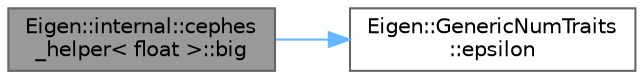 digraph "Eigen::internal::cephes_helper&lt; float &gt;::big"
{
 // LATEX_PDF_SIZE
  bgcolor="transparent";
  edge [fontname=Helvetica,fontsize=10,labelfontname=Helvetica,labelfontsize=10];
  node [fontname=Helvetica,fontsize=10,shape=box,height=0.2,width=0.4];
  rankdir="LR";
  Node1 [id="Node000001",label="Eigen::internal::cephes\l_helper\< float \>::big",height=0.2,width=0.4,color="gray40", fillcolor="grey60", style="filled", fontcolor="black",tooltip=" "];
  Node1 -> Node2 [id="edge2_Node000001_Node000002",color="steelblue1",style="solid",tooltip=" "];
  Node2 [id="Node000002",label="Eigen::GenericNumTraits\l::epsilon",height=0.2,width=0.4,color="grey40", fillcolor="white", style="filled",URL="$struct_eigen_1_1_generic_num_traits.html#aadcf7fa75b2bc9a0e461a3b851d836a7",tooltip=" "];
}
